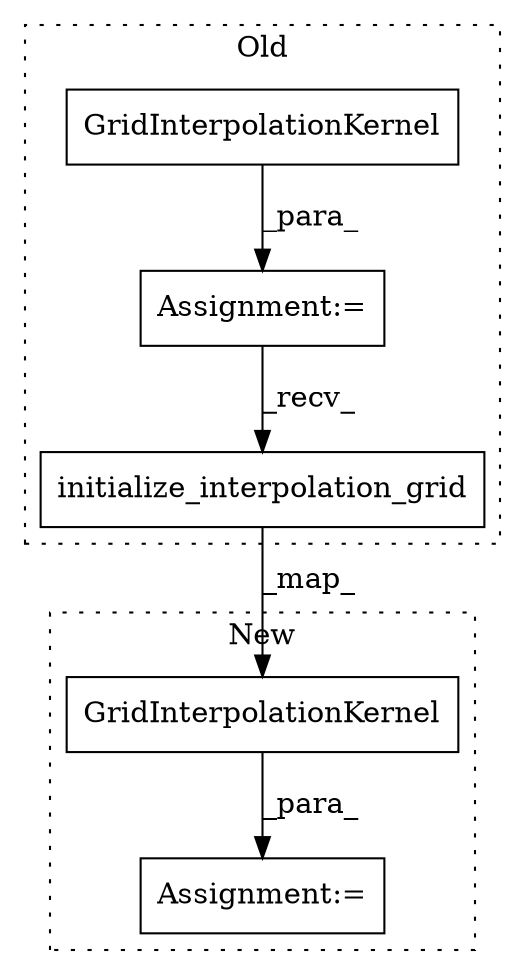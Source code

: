 digraph G {
subgraph cluster0 {
1 [label="initialize_interpolation_grid" a="32" s="1309,1373" l="30,1" shape="box"];
3 [label="GridInterpolationKernel" a="32" s="1231,1264" l="24,1" shape="box"];
5 [label="Assignment:=" a="7" s="1230" l="1" shape="box"];
label = "Old";
style="dotted";
}
subgraph cluster1 {
2 [label="GridInterpolationKernel" a="32" s="1231,1299" l="24,1" shape="box"];
4 [label="Assignment:=" a="7" s="1230" l="1" shape="box"];
label = "New";
style="dotted";
}
1 -> 2 [label="_map_"];
2 -> 4 [label="_para_"];
3 -> 5 [label="_para_"];
5 -> 1 [label="_recv_"];
}